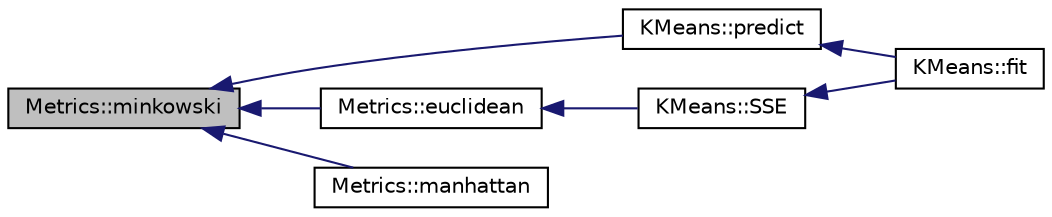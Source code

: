 digraph "Metrics::minkowski"
{
  bgcolor="transparent";
  edge [fontname="Helvetica",fontsize="10",labelfontname="Helvetica",labelfontsize="10"];
  node [fontname="Helvetica",fontsize="10",shape=record];
  rankdir="LR";
  Node19 [label="Metrics::minkowski",height=0.2,width=0.4,color="black", fillcolor="grey75", style="filled", fontcolor="black"];
  Node19 -> Node20 [dir="back",color="midnightblue",fontsize="10",style="solid",fontname="Helvetica"];
  Node20 [label="KMeans::predict",height=0.2,width=0.4,color="black",URL="$classKMeans.html#a833e7824ae04358e7ea0d97e61e87040",tooltip="Assigns elements of a data set to clusters. "];
  Node20 -> Node21 [dir="back",color="midnightblue",fontsize="10",style="solid",fontname="Helvetica"];
  Node21 [label="KMeans::fit",height=0.2,width=0.4,color="black",URL="$classKMeans.html#aa1583b7f07ebb766f20e52c63a2f8d45",tooltip="Find the k centroids that best fit the data. "];
  Node19 -> Node22 [dir="back",color="midnightblue",fontsize="10",style="solid",fontname="Helvetica"];
  Node22 [label="Metrics::euclidean",height=0.2,width=0.4,color="black",URL="$classMetrics.html#a886c6a038b62c72c66096b1215dee6b1"];
  Node22 -> Node23 [dir="back",color="midnightblue",fontsize="10",style="solid",fontname="Helvetica"];
  Node23 [label="KMeans::SSE",height=0.2,width=0.4,color="black",URL="$classKMeans.html#afa3dcc65e5f8a708fc9d7d28fe23baf7"];
  Node23 -> Node21 [dir="back",color="midnightblue",fontsize="10",style="solid",fontname="Helvetica"];
  Node19 -> Node24 [dir="back",color="midnightblue",fontsize="10",style="solid",fontname="Helvetica"];
  Node24 [label="Metrics::manhattan",height=0.2,width=0.4,color="black",URL="$classMetrics.html#aea9d7f8412a590586d97d4544eac60a7"];
}
